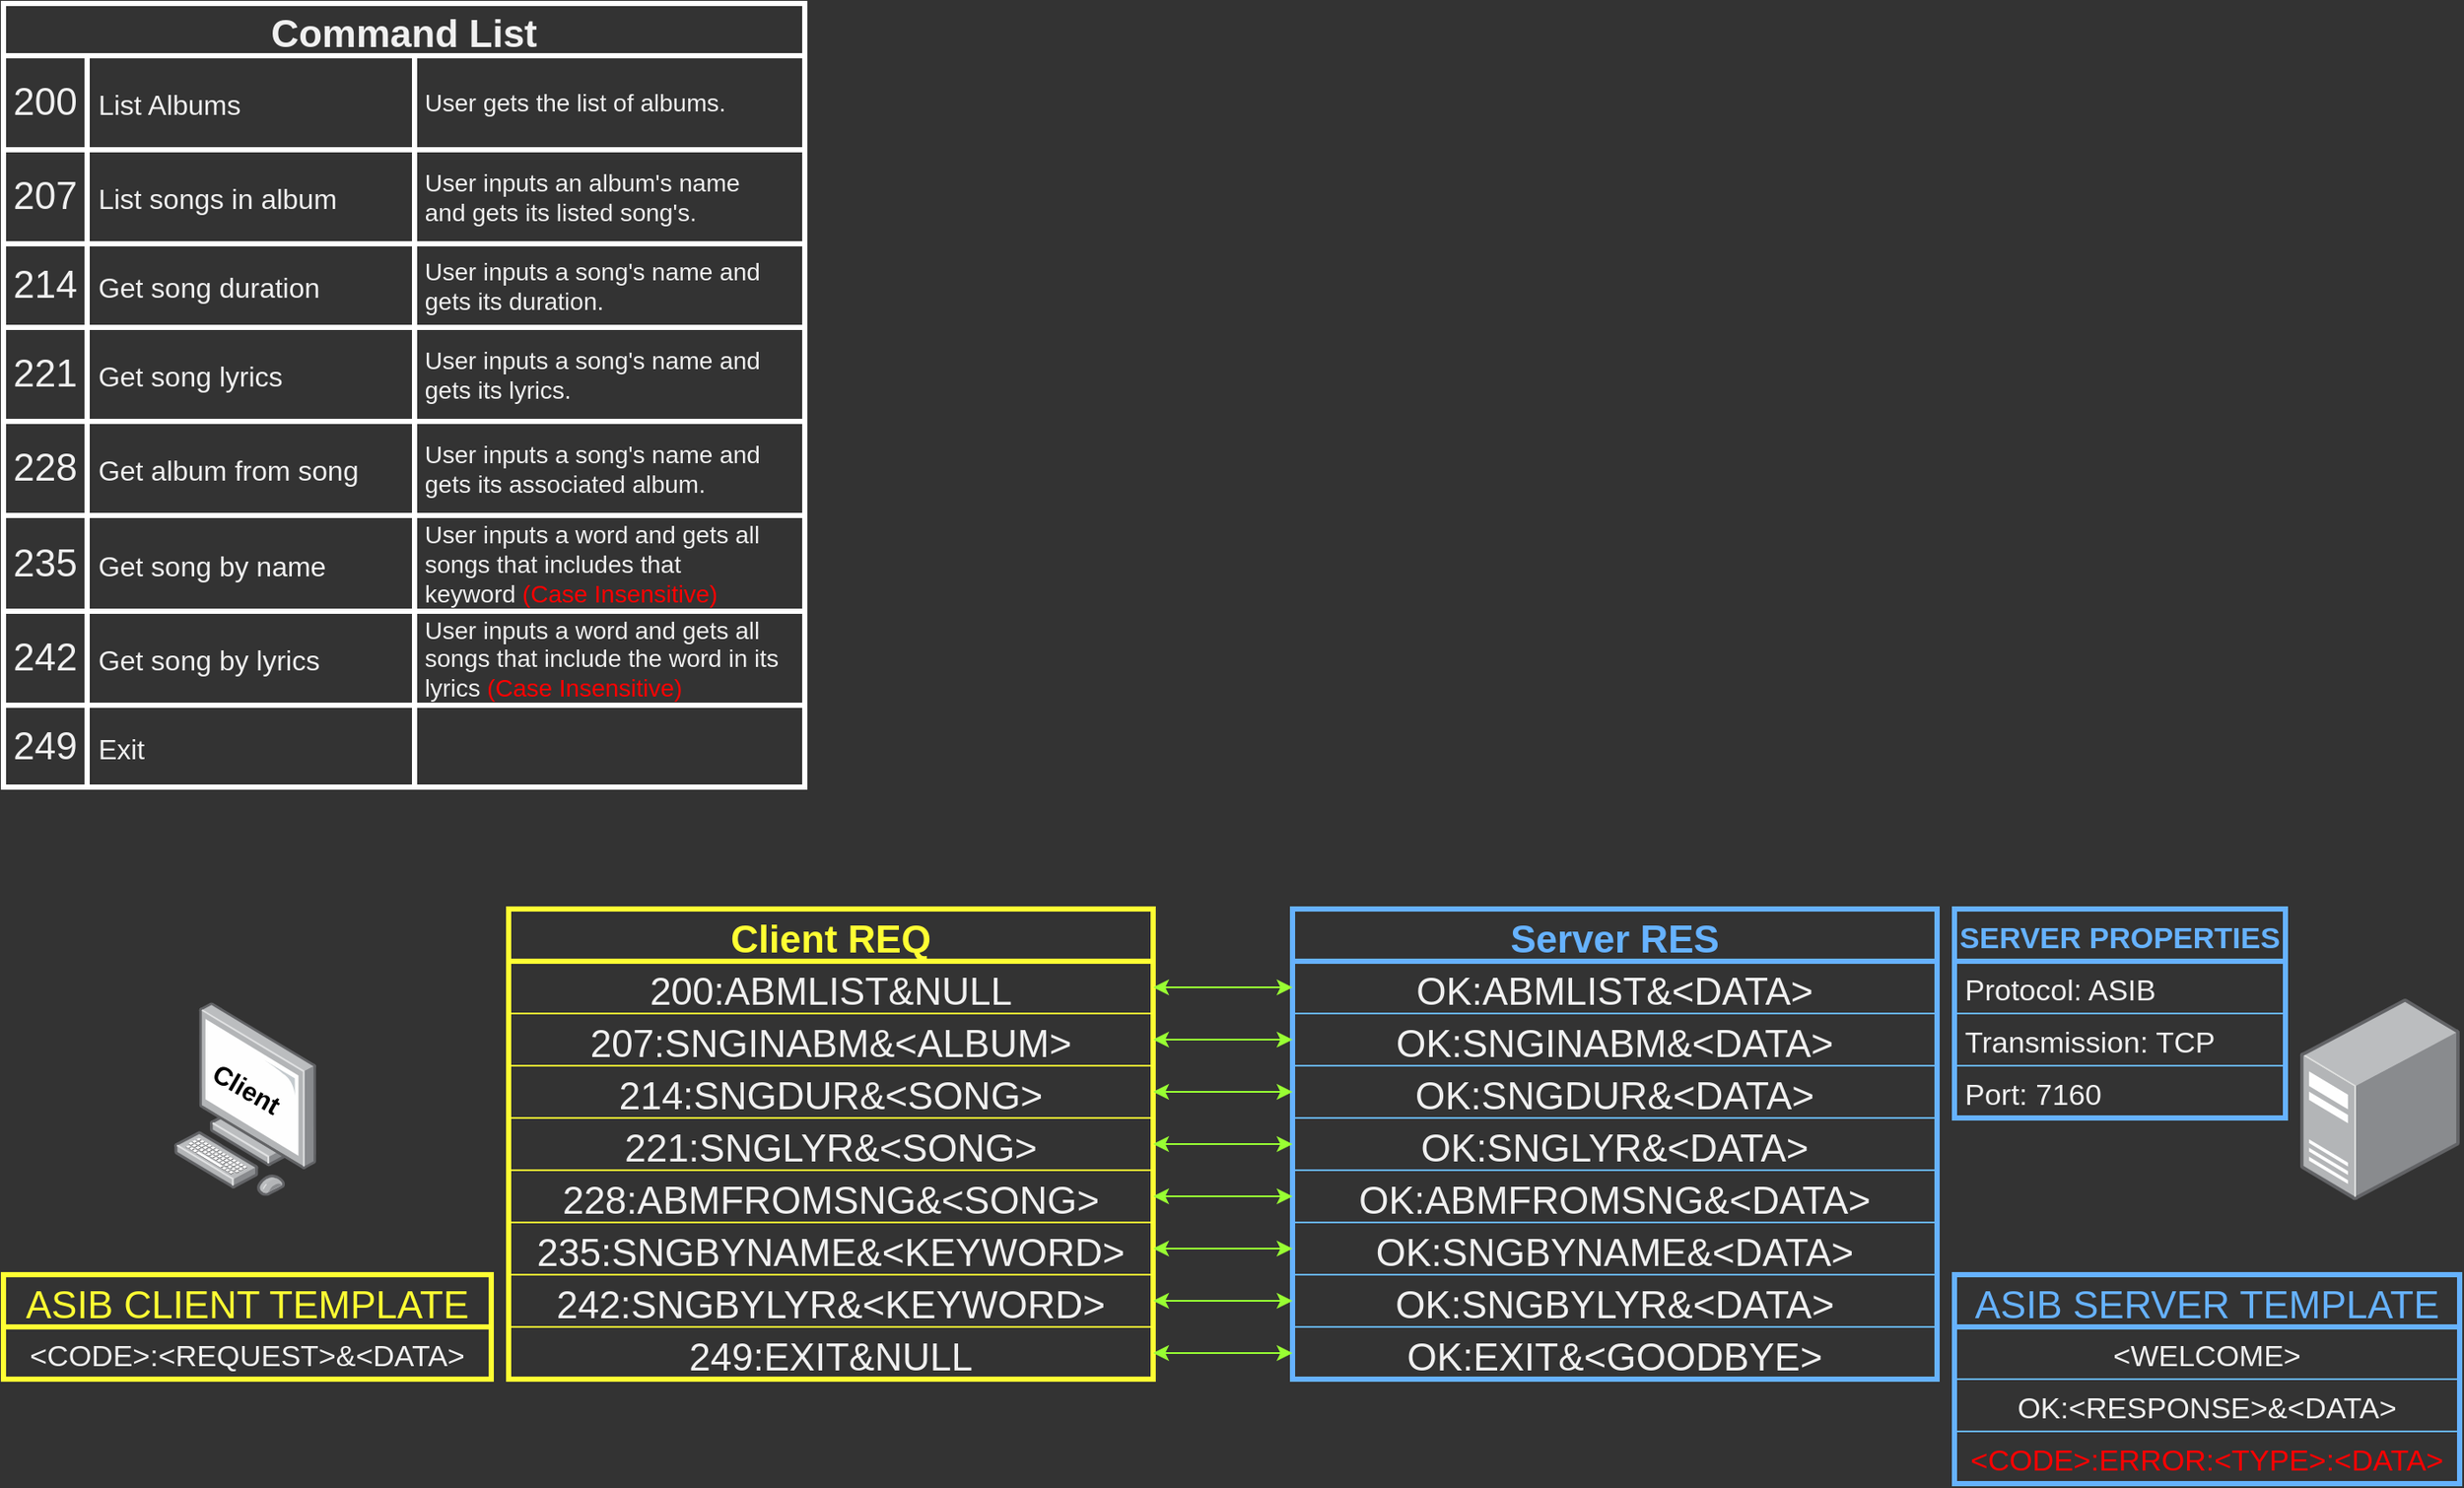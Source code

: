 <mxfile>
    <diagram id="6WjOQyWesRW0Or8xKLYu" name="Page-1">
        <mxGraphModel dx="1411" dy="1129" grid="1" gridSize="10" guides="1" tooltips="1" connect="1" arrows="1" fold="1" page="1" pageScale="1" pageWidth="827" pageHeight="1169" background="#333333" math="0" shadow="0">
            <root>
                <mxCell id="0"/>
                <mxCell id="1" parent="0"/>
                <mxCell id="6" value="" style="points=[];aspect=fixed;html=1;align=center;shadow=0;dashed=0;image;image=img/lib/allied_telesis/computer_and_terminals/Personal_Computer.svg;" vertex="1" parent="1">
                    <mxGeometry x="317.83" y="583.7" width="81.97" height="111.1" as="geometry"/>
                </mxCell>
                <mxCell id="7" value="" style="points=[];aspect=fixed;html=1;align=center;shadow=0;dashed=0;image;image=img/lib/allied_telesis/computer_and_terminals/Server_Desktop.svg;" vertex="1" parent="1">
                    <mxGeometry x="1538.4" y="581.2" width="91.6" height="116.1" as="geometry"/>
                </mxCell>
                <mxCell id="8" value="&lt;font style=&quot;font-size: 15px;&quot;&gt;Client&lt;/font&gt;" style="text;html=1;align=center;verticalAlign=middle;whiteSpace=wrap;rounded=0;fontStyle=1;labelBorderColor=none;fontSize=15;rotation=30;fontColor=#000000;" vertex="1" parent="1">
                    <mxGeometry x="295" y="604.9" width="130" height="56.1" as="geometry"/>
                </mxCell>
                <mxCell id="23" value="Command List" style="shape=table;startSize=30;container=1;collapsible=0;childLayout=tableLayout;fontStyle=1;align=center;pointerEvents=1;fontSize=22;strokeColor=#FFFFFF;fillColor=none;strokeWidth=3;fontColor=#F0F0F0;" vertex="1" parent="1">
                    <mxGeometry x="220" y="10" width="460" height="450" as="geometry"/>
                </mxCell>
                <mxCell id="24" value="" style="shape=partialRectangle;html=1;whiteSpace=wrap;collapsible=0;dropTarget=0;pointerEvents=0;fillColor=none;top=0;left=0;bottom=0;right=0;points=[[0,0.5],[1,0.5]];portConstraint=eastwest;fontSize=22;strokeColor=#FFFFFF;" vertex="1" parent="23">
                    <mxGeometry y="30" width="460" height="54" as="geometry"/>
                </mxCell>
                <mxCell id="51" value="200" style="shape=partialRectangle;html=1;whiteSpace=wrap;connectable=0;fillColor=none;top=0;left=0;bottom=0;right=0;overflow=hidden;pointerEvents=1;fontSize=22;strokeColor=#FFFFFF;strokeWidth=2;fontColor=#F0F0F0;" vertex="1" parent="24">
                    <mxGeometry width="48" height="54" as="geometry">
                        <mxRectangle width="48" height="54" as="alternateBounds"/>
                    </mxGeometry>
                </mxCell>
                <mxCell id="25" value="&lt;font style=&quot;font-size: 16px&quot;&gt;&amp;nbsp;List Albums&lt;/font&gt;" style="shape=partialRectangle;html=1;whiteSpace=wrap;connectable=0;fillColor=none;top=0;left=0;bottom=0;right=0;overflow=hidden;pointerEvents=1;fontSize=22;strokeColor=#FFFFFF;align=left;strokeWidth=2;fontColor=#F0F0F0;" vertex="1" parent="24">
                    <mxGeometry x="48" width="188" height="54" as="geometry">
                        <mxRectangle width="188" height="54" as="alternateBounds"/>
                    </mxGeometry>
                </mxCell>
                <mxCell id="26" value="&amp;nbsp;User gets the list of albums." style="shape=partialRectangle;html=1;whiteSpace=wrap;connectable=0;fillColor=none;top=0;left=0;bottom=0;right=0;overflow=hidden;pointerEvents=1;fontSize=14;strokeColor=#FFFFFF;align=left;strokeWidth=2;fontColor=#F0F0F0;" vertex="1" parent="24">
                    <mxGeometry x="236" width="224" height="54" as="geometry">
                        <mxRectangle width="224" height="54" as="alternateBounds"/>
                    </mxGeometry>
                </mxCell>
                <mxCell id="28" value="" style="shape=partialRectangle;html=1;whiteSpace=wrap;collapsible=0;dropTarget=0;pointerEvents=0;fillColor=none;top=0;left=0;bottom=0;right=0;points=[[0,0.5],[1,0.5]];portConstraint=eastwest;fontSize=22;strokeColor=#FFFFFF;" vertex="1" parent="23">
                    <mxGeometry y="84" width="460" height="54" as="geometry"/>
                </mxCell>
                <mxCell id="52" value="207" style="shape=partialRectangle;html=1;whiteSpace=wrap;connectable=0;fillColor=none;top=0;left=0;bottom=0;right=0;overflow=hidden;pointerEvents=1;fontSize=22;strokeColor=#FFFFFF;strokeWidth=2;fontColor=#F0F0F0;" vertex="1" parent="28">
                    <mxGeometry width="48" height="54" as="geometry">
                        <mxRectangle width="48" height="54" as="alternateBounds"/>
                    </mxGeometry>
                </mxCell>
                <mxCell id="29" value="&lt;font style=&quot;font-size: 16px&quot;&gt;&amp;nbsp;List songs in album&lt;/font&gt;" style="shape=partialRectangle;html=1;whiteSpace=wrap;connectable=0;fillColor=none;top=0;left=0;bottom=0;right=0;overflow=hidden;pointerEvents=1;fontSize=22;strokeColor=#FFFFFF;align=left;strokeWidth=2;fontColor=#F0F0F0;" vertex="1" parent="28">
                    <mxGeometry x="48" width="188" height="54" as="geometry">
                        <mxRectangle width="188" height="54" as="alternateBounds"/>
                    </mxGeometry>
                </mxCell>
                <mxCell id="30" value="&amp;nbsp;User inputs an album's name&lt;br&gt;&amp;nbsp;and gets its listed song's." style="shape=partialRectangle;html=1;whiteSpace=wrap;connectable=0;fillColor=none;top=0;left=0;bottom=0;right=0;overflow=hidden;pointerEvents=1;fontSize=14;strokeColor=#FFFFFF;align=left;strokeWidth=2;fontColor=#F0F0F0;" vertex="1" parent="28">
                    <mxGeometry x="236" width="224" height="54" as="geometry">
                        <mxRectangle width="224" height="54" as="alternateBounds"/>
                    </mxGeometry>
                </mxCell>
                <mxCell id="32" value="" style="shape=partialRectangle;html=1;whiteSpace=wrap;collapsible=0;dropTarget=0;pointerEvents=0;fillColor=none;top=0;left=0;bottom=0;right=0;points=[[0,0.5],[1,0.5]];portConstraint=eastwest;fontSize=22;strokeColor=#FFFFFF;" vertex="1" parent="23">
                    <mxGeometry y="138" width="460" height="48" as="geometry"/>
                </mxCell>
                <mxCell id="53" value="214" style="shape=partialRectangle;html=1;whiteSpace=wrap;connectable=0;fillColor=none;top=0;left=0;bottom=0;right=0;overflow=hidden;pointerEvents=1;fontSize=22;strokeColor=#FFFFFF;strokeWidth=2;fontColor=#F0F0F0;" vertex="1" parent="32">
                    <mxGeometry width="48" height="48" as="geometry">
                        <mxRectangle width="48" height="48" as="alternateBounds"/>
                    </mxGeometry>
                </mxCell>
                <mxCell id="33" value="&lt;font style=&quot;font-size: 16px&quot;&gt;&amp;nbsp;Get song duration&lt;/font&gt;" style="shape=partialRectangle;html=1;whiteSpace=wrap;connectable=0;fillColor=none;top=0;left=0;bottom=0;right=0;overflow=hidden;pointerEvents=1;fontSize=22;strokeColor=#FFFFFF;align=left;strokeWidth=2;fontColor=#F0F0F0;" vertex="1" parent="32">
                    <mxGeometry x="48" width="188" height="48" as="geometry">
                        <mxRectangle width="188" height="48" as="alternateBounds"/>
                    </mxGeometry>
                </mxCell>
                <mxCell id="34" value="&amp;nbsp;User inputs a song's name and&amp;nbsp; &amp;nbsp;gets its duration." style="shape=partialRectangle;html=1;whiteSpace=wrap;connectable=0;fillColor=none;top=0;left=0;bottom=0;right=0;overflow=hidden;pointerEvents=1;fontSize=14;strokeColor=#FFFFFF;align=left;strokeWidth=2;fontColor=#F0F0F0;" vertex="1" parent="32">
                    <mxGeometry x="236" width="224" height="48" as="geometry">
                        <mxRectangle width="224" height="48" as="alternateBounds"/>
                    </mxGeometry>
                </mxCell>
                <mxCell id="36" style="shape=partialRectangle;html=1;whiteSpace=wrap;collapsible=0;dropTarget=0;pointerEvents=0;fillColor=none;top=0;left=0;bottom=0;right=0;points=[[0,0.5],[1,0.5]];portConstraint=eastwest;fontSize=22;strokeColor=#FFFFFF;" vertex="1" parent="23">
                    <mxGeometry y="186" width="460" height="54" as="geometry"/>
                </mxCell>
                <mxCell id="54" value="221" style="shape=partialRectangle;html=1;whiteSpace=wrap;connectable=0;fillColor=none;top=0;left=0;bottom=0;right=0;overflow=hidden;pointerEvents=1;fontSize=22;strokeColor=#FFFFFF;strokeWidth=2;fontColor=#F0F0F0;" vertex="1" parent="36">
                    <mxGeometry width="48" height="54" as="geometry">
                        <mxRectangle width="48" height="54" as="alternateBounds"/>
                    </mxGeometry>
                </mxCell>
                <mxCell id="37" value="&lt;font style=&quot;font-size: 16px&quot;&gt;&amp;nbsp;Get song lyrics&lt;/font&gt;" style="shape=partialRectangle;html=1;whiteSpace=wrap;connectable=0;fillColor=none;top=0;left=0;bottom=0;right=0;overflow=hidden;pointerEvents=1;fontSize=22;strokeColor=#FFFFFF;align=left;strokeWidth=2;fontColor=#F0F0F0;" vertex="1" parent="36">
                    <mxGeometry x="48" width="188" height="54" as="geometry">
                        <mxRectangle width="188" height="54" as="alternateBounds"/>
                    </mxGeometry>
                </mxCell>
                <mxCell id="38" value="&amp;nbsp;User inputs a song's name and&amp;nbsp; &amp;nbsp;gets its lyrics." style="shape=partialRectangle;html=1;whiteSpace=wrap;connectable=0;fillColor=none;top=0;left=0;bottom=0;right=0;overflow=hidden;pointerEvents=1;fontSize=14;strokeColor=#FFFFFF;align=left;strokeWidth=2;fontColor=#F0F0F0;" vertex="1" parent="36">
                    <mxGeometry x="236" width="224" height="54" as="geometry">
                        <mxRectangle width="224" height="54" as="alternateBounds"/>
                    </mxGeometry>
                </mxCell>
                <mxCell id="39" style="shape=partialRectangle;html=1;whiteSpace=wrap;collapsible=0;dropTarget=0;pointerEvents=0;fillColor=none;top=0;left=0;bottom=0;right=0;points=[[0,0.5],[1,0.5]];portConstraint=eastwest;fontSize=22;strokeColor=#FFFFFF;" vertex="1" parent="23">
                    <mxGeometry y="240" width="460" height="54" as="geometry"/>
                </mxCell>
                <mxCell id="55" value="228" style="shape=partialRectangle;html=1;whiteSpace=wrap;connectable=0;fillColor=none;top=0;left=0;bottom=0;right=0;overflow=hidden;pointerEvents=1;fontSize=22;strokeColor=#FFFFFF;strokeWidth=2;fontColor=#F0F0F0;" vertex="1" parent="39">
                    <mxGeometry width="48" height="54" as="geometry">
                        <mxRectangle width="48" height="54" as="alternateBounds"/>
                    </mxGeometry>
                </mxCell>
                <mxCell id="40" value="&lt;font style=&quot;font-size: 16px&quot;&gt;&amp;nbsp;Get album from song&lt;/font&gt;" style="shape=partialRectangle;html=1;whiteSpace=wrap;connectable=0;fillColor=none;top=0;left=0;bottom=0;right=0;overflow=hidden;pointerEvents=1;fontSize=22;strokeColor=#FFFFFF;align=left;strokeWidth=2;fontColor=#F0F0F0;" vertex="1" parent="39">
                    <mxGeometry x="48" width="188" height="54" as="geometry">
                        <mxRectangle width="188" height="54" as="alternateBounds"/>
                    </mxGeometry>
                </mxCell>
                <mxCell id="41" value="&amp;nbsp;User inputs a song's name and&amp;nbsp; &amp;nbsp;gets its associated album." style="shape=partialRectangle;html=1;whiteSpace=wrap;connectable=0;fillColor=none;top=0;left=0;bottom=0;right=0;overflow=hidden;pointerEvents=1;fontSize=14;strokeColor=#FFFFFF;align=left;fontColor=#F0F0F0;" vertex="1" parent="39">
                    <mxGeometry x="236" width="224" height="54" as="geometry">
                        <mxRectangle width="224" height="54" as="alternateBounds"/>
                    </mxGeometry>
                </mxCell>
                <mxCell id="42" style="shape=partialRectangle;html=1;whiteSpace=wrap;collapsible=0;dropTarget=0;pointerEvents=0;fillColor=none;top=0;left=0;bottom=0;right=0;points=[[0,0.5],[1,0.5]];portConstraint=eastwest;fontSize=22;strokeColor=#FFFFFF;" vertex="1" parent="23">
                    <mxGeometry y="294" width="460" height="55" as="geometry"/>
                </mxCell>
                <mxCell id="56" value="235" style="shape=partialRectangle;html=1;whiteSpace=wrap;connectable=0;fillColor=none;top=0;left=0;bottom=0;right=0;overflow=hidden;pointerEvents=1;fontSize=22;strokeColor=#FFFFFF;strokeWidth=2;fontColor=#F0F0F0;" vertex="1" parent="42">
                    <mxGeometry width="48" height="55" as="geometry">
                        <mxRectangle width="48" height="55" as="alternateBounds"/>
                    </mxGeometry>
                </mxCell>
                <mxCell id="43" value="&lt;font style=&quot;font-size: 16px&quot;&gt;&amp;nbsp;Get song by name&lt;/font&gt;" style="shape=partialRectangle;html=1;whiteSpace=wrap;connectable=0;fillColor=none;top=0;left=0;bottom=0;right=0;overflow=hidden;pointerEvents=1;fontSize=22;strokeColor=#FFFFFF;align=left;strokeWidth=2;fontColor=#F0F0F0;" vertex="1" parent="42">
                    <mxGeometry x="48" width="188" height="55" as="geometry">
                        <mxRectangle width="188" height="55" as="alternateBounds"/>
                    </mxGeometry>
                </mxCell>
                <mxCell id="44" value="&amp;nbsp;User inputs a word and gets all&amp;nbsp; &amp;nbsp;songs that includes that&amp;nbsp; &amp;nbsp;keyword&amp;nbsp;&lt;font color=&quot;#ff0000&quot;&gt;(Case Insensitive)&lt;/font&gt;" style="shape=partialRectangle;html=1;whiteSpace=wrap;connectable=0;fillColor=none;top=0;left=0;bottom=0;right=0;overflow=hidden;pointerEvents=1;fontSize=14;strokeColor=#FFFFFF;align=left;strokeWidth=2;fontColor=#F0F0F0;" vertex="1" parent="42">
                    <mxGeometry x="236" width="224" height="55" as="geometry">
                        <mxRectangle width="224" height="55" as="alternateBounds"/>
                    </mxGeometry>
                </mxCell>
                <mxCell id="45" style="shape=partialRectangle;html=1;whiteSpace=wrap;collapsible=0;dropTarget=0;pointerEvents=0;fillColor=none;top=0;left=0;bottom=0;right=0;points=[[0,0.5],[1,0.5]];portConstraint=eastwest;fontSize=22;strokeColor=#FFFFFF;" vertex="1" parent="23">
                    <mxGeometry y="349" width="460" height="54" as="geometry"/>
                </mxCell>
                <mxCell id="57" value="242" style="shape=partialRectangle;html=1;whiteSpace=wrap;connectable=0;fillColor=none;top=0;left=0;bottom=0;right=0;overflow=hidden;pointerEvents=1;fontSize=22;strokeColor=#FFFFFF;strokeWidth=2;fontColor=#F0F0F0;" vertex="1" parent="45">
                    <mxGeometry width="48" height="54" as="geometry">
                        <mxRectangle width="48" height="54" as="alternateBounds"/>
                    </mxGeometry>
                </mxCell>
                <mxCell id="46" value="&lt;font style=&quot;font-size: 16px&quot;&gt;&amp;nbsp;Get song by lyrics&lt;/font&gt;" style="shape=partialRectangle;html=1;whiteSpace=wrap;connectable=0;fillColor=none;top=0;left=0;bottom=0;right=0;overflow=hidden;pointerEvents=1;fontSize=22;strokeColor=#FFFFFF;align=left;strokeWidth=2;fontColor=#F0F0F0;" vertex="1" parent="45">
                    <mxGeometry x="48" width="188" height="54" as="geometry">
                        <mxRectangle width="188" height="54" as="alternateBounds"/>
                    </mxGeometry>
                </mxCell>
                <mxCell id="47" value="&amp;nbsp;User inputs a word and gets all&amp;nbsp; &amp;nbsp;songs that include the word in its&amp;nbsp; &amp;nbsp;lyrics&lt;font color=&quot;#ff0000&quot;&gt; &lt;font&gt;(Case Insensitive)&lt;/font&gt;&lt;/font&gt;" style="shape=partialRectangle;html=1;whiteSpace=wrap;connectable=0;fillColor=none;top=0;left=0;bottom=0;right=0;overflow=hidden;pointerEvents=1;fontSize=14;strokeColor=#FFFFFF;align=left;strokeWidth=2;fontColor=#F0F0F0;" vertex="1" parent="45">
                    <mxGeometry x="236" width="224" height="54" as="geometry">
                        <mxRectangle width="224" height="54" as="alternateBounds"/>
                    </mxGeometry>
                </mxCell>
                <mxCell id="48" style="shape=partialRectangle;html=1;whiteSpace=wrap;collapsible=0;dropTarget=0;pointerEvents=0;fillColor=none;top=0;left=0;bottom=0;right=0;points=[[0,0.5],[1,0.5]];portConstraint=eastwest;fontSize=22;strokeColor=#FFFFFF;" vertex="1" parent="23">
                    <mxGeometry y="403" width="460" height="47" as="geometry"/>
                </mxCell>
                <mxCell id="58" value="249" style="shape=partialRectangle;html=1;whiteSpace=wrap;connectable=0;fillColor=none;top=0;left=0;bottom=0;right=0;overflow=hidden;pointerEvents=1;fontSize=22;strokeColor=#FFFFFF;strokeWidth=2;fontColor=#F0F0F0;" vertex="1" parent="48">
                    <mxGeometry width="48" height="47" as="geometry">
                        <mxRectangle width="48" height="47" as="alternateBounds"/>
                    </mxGeometry>
                </mxCell>
                <mxCell id="49" value="&lt;font style=&quot;font-size: 16px&quot;&gt;&amp;nbsp;Exit&lt;/font&gt;" style="shape=partialRectangle;html=1;whiteSpace=wrap;connectable=0;fillColor=none;top=0;left=0;bottom=0;right=0;overflow=hidden;pointerEvents=1;fontSize=22;strokeColor=#FFFFFF;align=left;strokeWidth=2;fontColor=#F0F0F0;" vertex="1" parent="48">
                    <mxGeometry x="48" width="188" height="47" as="geometry">
                        <mxRectangle width="188" height="47" as="alternateBounds"/>
                    </mxGeometry>
                </mxCell>
                <mxCell id="50" style="shape=partialRectangle;html=1;whiteSpace=wrap;connectable=0;fillColor=none;top=0;left=0;bottom=0;right=0;overflow=hidden;pointerEvents=1;fontSize=14;strokeColor=#FFFFFF;align=left;strokeWidth=2;" vertex="1" parent="48">
                    <mxGeometry x="236" width="224" height="47" as="geometry">
                        <mxRectangle width="224" height="47" as="alternateBounds"/>
                    </mxGeometry>
                </mxCell>
                <mxCell id="81" value="Client REQ" style="swimlane;fontStyle=1;childLayout=stackLayout;horizontal=1;startSize=30;horizontalStack=0;resizeParent=1;resizeParentMax=0;resizeLast=0;collapsible=1;marginBottom=0;fontSize=22;fontColor=#FFFF33;strokeColor=#FFFF33;fillColor=none;labelBackgroundColor=none;swimlaneFillColor=none;strokeWidth=3;perimeterSpacing=0;swimlaneLine=1;" vertex="1" parent="1">
                    <mxGeometry x="510" y="530" width="370" height="270" as="geometry"/>
                </mxCell>
                <mxCell id="82" value="200:ABMLIST&amp;NULL" style="text;strokeColor=#FFFF33;fillColor=none;align=center;verticalAlign=middle;spacingLeft=4;spacingRight=4;overflow=hidden;points=[[0,0.5],[1,0.5]];portConstraint=eastwest;rotatable=0;fontSize=22;fontColor=#F0F0F0;strokeWidth=1;" vertex="1" parent="81">
                    <mxGeometry y="30" width="370" height="30" as="geometry"/>
                </mxCell>
                <mxCell id="83" value="207:SNGINABM&amp;&lt;ALBUM&gt;" style="text;strokeColor=#FFFF33;fillColor=none;align=center;verticalAlign=middle;spacingLeft=4;spacingRight=4;overflow=hidden;points=[[0,0.5],[1,0.5]];portConstraint=eastwest;rotatable=0;fontSize=22;fontColor=#F0F0F0;strokeWidth=1;" vertex="1" parent="81">
                    <mxGeometry y="60" width="370" height="30" as="geometry"/>
                </mxCell>
                <mxCell id="84" value="214:SNGDUR&amp;&lt;SONG&gt;" style="text;strokeColor=#FFFF33;fillColor=none;align=center;verticalAlign=middle;spacingLeft=4;spacingRight=4;overflow=hidden;points=[[0,0.5],[1,0.5]];portConstraint=eastwest;rotatable=0;fontSize=22;fontColor=#F0F0F0;strokeWidth=1;" vertex="1" parent="81">
                    <mxGeometry y="90" width="370" height="30" as="geometry"/>
                </mxCell>
                <mxCell id="87" value="221:SNGLYR&amp;&lt;SONG&gt;" style="text;strokeColor=#FFFF33;fillColor=none;align=center;verticalAlign=middle;spacingLeft=4;spacingRight=4;overflow=hidden;points=[[0,0.5],[1,0.5]];portConstraint=eastwest;rotatable=0;fontSize=22;fontColor=#F0F0F0;strokeWidth=1;" vertex="1" parent="81">
                    <mxGeometry y="120" width="370" height="30" as="geometry"/>
                </mxCell>
                <mxCell id="86" value="228:ABMFROMSNG&amp;&lt;SONG&gt;" style="text;strokeColor=#FFFF33;fillColor=none;align=center;verticalAlign=middle;spacingLeft=4;spacingRight=4;overflow=hidden;points=[[0,0.5],[1,0.5]];portConstraint=eastwest;rotatable=0;fontSize=22;fontColor=#F0F0F0;strokeWidth=1;" vertex="1" parent="81">
                    <mxGeometry y="150" width="370" height="30" as="geometry"/>
                </mxCell>
                <mxCell id="89" value="235:SNGBYNAME&amp;&lt;KEYWORD&gt;" style="text;strokeColor=#FFFF33;fillColor=none;align=center;verticalAlign=middle;spacingLeft=4;spacingRight=4;overflow=hidden;points=[[0,0.5],[1,0.5]];portConstraint=eastwest;rotatable=0;fontSize=22;fontColor=#F0F0F0;strokeWidth=1;" vertex="1" parent="81">
                    <mxGeometry y="180" width="370" height="30" as="geometry"/>
                </mxCell>
                <mxCell id="88" value="242:SNGBYLYR&amp;&lt;KEYWORD&gt;" style="text;strokeColor=#FFFF33;fillColor=none;align=center;verticalAlign=middle;spacingLeft=4;spacingRight=4;overflow=hidden;points=[[0,0.5],[1,0.5]];portConstraint=eastwest;rotatable=0;fontSize=22;fontColor=#F0F0F0;strokeWidth=1;" vertex="1" parent="81">
                    <mxGeometry y="210" width="370" height="30" as="geometry"/>
                </mxCell>
                <mxCell id="85" value="249:EXIT&amp;NULL" style="text;strokeColor=#FFFF33;fillColor=none;align=center;verticalAlign=middle;spacingLeft=4;spacingRight=4;overflow=hidden;points=[[0,0.5],[1,0.5]];portConstraint=eastwest;rotatable=0;fontSize=22;fontColor=#F0F0F0;strokeWidth=1;" vertex="1" parent="81">
                    <mxGeometry y="240" width="370" height="30" as="geometry"/>
                </mxCell>
                <mxCell id="99" value="Server RES" style="swimlane;fontStyle=1;childLayout=stackLayout;horizontal=1;startSize=30;horizontalStack=0;resizeParent=1;resizeParentMax=0;resizeLast=0;collapsible=1;marginBottom=0;fontSize=22;fontColor=#66B2FF;strokeColor=#66B2FF;fillColor=none;strokeWidth=3;" vertex="1" parent="1">
                    <mxGeometry x="960" y="530" width="370" height="270" as="geometry">
                        <mxRectangle x="960" y="530" width="150" height="30" as="alternateBounds"/>
                    </mxGeometry>
                </mxCell>
                <mxCell id="100" value="OK:ABMLIST&amp;&lt;DATA&gt;" style="text;strokeColor=#66B2FF;fillColor=none;align=center;verticalAlign=middle;spacingLeft=4;spacingRight=4;overflow=hidden;points=[[0,0.5],[1,0.5]];portConstraint=eastwest;rotatable=0;fontSize=22;fontColor=#F0F0F0;" vertex="1" parent="99">
                    <mxGeometry y="30" width="370" height="30" as="geometry"/>
                </mxCell>
                <mxCell id="101" value="OK:SNGINABM&amp;&lt;DATA&gt;" style="text;strokeColor=#66B2FF;fillColor=none;align=center;verticalAlign=middle;spacingLeft=4;spacingRight=4;overflow=hidden;points=[[0,0.5],[1,0.5]];portConstraint=eastwest;rotatable=0;fontSize=22;fontColor=#F0F0F0;" vertex="1" parent="99">
                    <mxGeometry y="60" width="370" height="30" as="geometry"/>
                </mxCell>
                <mxCell id="102" value="OK:SNGDUR&amp;&lt;DATA&gt;" style="text;strokeColor=#66B2FF;fillColor=none;align=center;verticalAlign=middle;spacingLeft=4;spacingRight=4;overflow=hidden;points=[[0,0.5],[1,0.5]];portConstraint=eastwest;rotatable=0;fontSize=22;fontColor=#F0F0F0;" vertex="1" parent="99">
                    <mxGeometry y="90" width="370" height="30" as="geometry"/>
                </mxCell>
                <mxCell id="103" value="OK:SNGLYR&amp;&lt;DATA&gt;" style="text;strokeColor=#66B2FF;fillColor=none;align=center;verticalAlign=middle;spacingLeft=4;spacingRight=4;overflow=hidden;points=[[0,0.5],[1,0.5]];portConstraint=eastwest;rotatable=0;fontSize=22;fontColor=#F0F0F0;" vertex="1" parent="99">
                    <mxGeometry y="120" width="370" height="30" as="geometry"/>
                </mxCell>
                <mxCell id="104" value="OK:ABMFROMSNG&amp;&lt;DATA&gt;" style="text;strokeColor=#66B2FF;fillColor=none;align=center;verticalAlign=middle;spacingLeft=4;spacingRight=4;overflow=hidden;points=[[0,0.5],[1,0.5]];portConstraint=eastwest;rotatable=0;fontSize=22;fontColor=#F0F0F0;" vertex="1" parent="99">
                    <mxGeometry y="150" width="370" height="30" as="geometry"/>
                </mxCell>
                <mxCell id="105" value="OK:SNGBYNAME&amp;&lt;DATA&gt;" style="text;strokeColor=#66B2FF;fillColor=none;align=center;verticalAlign=middle;spacingLeft=4;spacingRight=4;overflow=hidden;points=[[0,0.5],[1,0.5]];portConstraint=eastwest;rotatable=0;fontSize=22;fontColor=#F0F0F0;" vertex="1" parent="99">
                    <mxGeometry y="180" width="370" height="30" as="geometry"/>
                </mxCell>
                <mxCell id="106" value="OK:SNGBYLYR&amp;&lt;DATA&gt;" style="text;strokeColor=#66B2FF;fillColor=none;align=center;verticalAlign=middle;spacingLeft=4;spacingRight=4;overflow=hidden;points=[[0,0.5],[1,0.5]];portConstraint=eastwest;rotatable=0;fontSize=22;fontColor=#F0F0F0;" vertex="1" parent="99">
                    <mxGeometry y="210" width="370" height="30" as="geometry"/>
                </mxCell>
                <mxCell id="107" value="OK:EXIT&amp;&lt;GOODBYE&gt;" style="text;strokeColor=#66B2FF;fillColor=none;align=center;verticalAlign=middle;spacingLeft=4;spacingRight=4;overflow=hidden;points=[[0,0.5],[1,0.5]];portConstraint=eastwest;rotatable=0;fontSize=22;fontColor=#F0F0F0;" vertex="1" parent="99">
                    <mxGeometry y="240" width="370" height="30" as="geometry"/>
                </mxCell>
                <mxCell id="110" value="ASIB CLIENT TEMPLATE" style="swimlane;fontStyle=0;childLayout=stackLayout;horizontal=1;startSize=30;horizontalStack=0;resizeParent=1;resizeParentMax=0;resizeLast=0;collapsible=1;marginBottom=0;fontSize=22;fontColor=#FFFF33;strokeColor=#FFFF33;fillColor=none;strokeWidth=3;" vertex="1" parent="1">
                    <mxGeometry x="220" y="740" width="280" height="60" as="geometry"/>
                </mxCell>
                <mxCell id="111" value="&lt;CODE&gt;:&lt;REQUEST&gt;&amp;&lt;DATA&gt;" style="text;strokeColor=none;fillColor=none;align=center;verticalAlign=middle;spacingLeft=4;spacingRight=4;overflow=hidden;points=[[0,0.5],[1,0.5]];portConstraint=eastwest;rotatable=0;fontSize=17;fontColor=#F0F0F0;" vertex="1" parent="110">
                    <mxGeometry y="30" width="280" height="30" as="geometry"/>
                </mxCell>
                <mxCell id="118" value="ASIB SERVER TEMPLATE" style="swimlane;fontStyle=0;childLayout=stackLayout;horizontal=1;startSize=30;horizontalStack=0;resizeParent=1;resizeParentMax=0;resizeLast=0;collapsible=1;marginBottom=0;fontSize=22;fontColor=#66B2FF;strokeColor=#66B2FF;fillColor=none;strokeWidth=3;" vertex="1" parent="1">
                    <mxGeometry x="1340" y="740" width="290" height="120" as="geometry"/>
                </mxCell>
                <mxCell id="121" value="&lt;WELCOME&gt;" style="text;strokeColor=#66B2FF;fillColor=none;align=center;verticalAlign=middle;spacingLeft=4;spacingRight=4;overflow=hidden;points=[[0,0.5],[1,0.5]];portConstraint=eastwest;rotatable=0;fontSize=17;fontColor=#F0F0F0;" vertex="1" parent="118">
                    <mxGeometry y="30" width="290" height="30" as="geometry"/>
                </mxCell>
                <mxCell id="119" value="OK:&lt;RESPONSE&gt;&amp;&lt;DATA&gt;" style="text;strokeColor=#66B2FF;fillColor=none;align=center;verticalAlign=middle;spacingLeft=4;spacingRight=4;overflow=hidden;points=[[0,0.5],[1,0.5]];portConstraint=eastwest;rotatable=0;fontSize=17;fontColor=#F0F0F0;" vertex="1" parent="118">
                    <mxGeometry y="60" width="290" height="30" as="geometry"/>
                </mxCell>
                <mxCell id="120" value="&lt;CODE&gt;:ERROR:&lt;TYPE&gt;:&lt;DATA&gt;" style="text;strokeColor=#66B2FF;fillColor=none;align=center;verticalAlign=middle;spacingLeft=4;spacingRight=4;overflow=hidden;points=[[0,0.5],[1,0.5]];portConstraint=eastwest;rotatable=0;fontSize=17;fontColor=#FF0000;" vertex="1" parent="118">
                    <mxGeometry y="90" width="290" height="30" as="geometry"/>
                </mxCell>
                <mxCell id="123" style="edgeStyle=orthogonalEdgeStyle;html=1;entryX=0;entryY=0.5;entryDx=0;entryDy=0;fontSize=17;fontColor=#FF0000;startArrow=classic;startFill=1;fillColor=#60a917;strokeColor=#99FF33;" edge="1" parent="1" source="82" target="100">
                    <mxGeometry relative="1" as="geometry"/>
                </mxCell>
                <mxCell id="124" style="edgeStyle=orthogonalEdgeStyle;html=1;entryX=0;entryY=0.5;entryDx=0;entryDy=0;fontSize=17;fontColor=#FF0000;startArrow=classic;startFill=1;sketch=0;shadow=0;fillColor=#60a917;strokeColor=#99FF33;" edge="1" parent="1" source="83" target="101">
                    <mxGeometry relative="1" as="geometry"/>
                </mxCell>
                <mxCell id="125" style="edgeStyle=orthogonalEdgeStyle;html=1;entryX=0;entryY=0.5;entryDx=0;entryDy=0;fontSize=17;fontColor=#FF0000;startArrow=classic;startFill=1;strokeColor=#99FF33;" edge="1" parent="1" source="84" target="102">
                    <mxGeometry relative="1" as="geometry"/>
                </mxCell>
                <mxCell id="126" style="edgeStyle=orthogonalEdgeStyle;html=1;entryX=1;entryY=0.5;entryDx=0;entryDy=0;fontSize=17;fontColor=#FF0000;startArrow=classic;startFill=1;strokeColor=#99FF33;" edge="1" parent="1" source="103" target="87">
                    <mxGeometry relative="1" as="geometry"/>
                </mxCell>
                <mxCell id="127" style="edgeStyle=orthogonalEdgeStyle;html=1;entryX=0;entryY=0.5;entryDx=0;entryDy=0;fontSize=17;fontColor=#FF0000;startArrow=classic;startFill=1;strokeColor=#99FF33;" edge="1" parent="1" source="86" target="104">
                    <mxGeometry relative="1" as="geometry"/>
                </mxCell>
                <mxCell id="128" style="edgeStyle=orthogonalEdgeStyle;html=1;entryX=1;entryY=0.5;entryDx=0;entryDy=0;fontSize=17;fontColor=#FF0000;startArrow=classic;startFill=1;strokeColor=#99FF33;" edge="1" parent="1" source="105" target="89">
                    <mxGeometry relative="1" as="geometry"/>
                </mxCell>
                <mxCell id="129" style="edgeStyle=orthogonalEdgeStyle;html=1;entryX=1;entryY=0.5;entryDx=0;entryDy=0;fontSize=17;fontColor=#FF0000;startArrow=classic;startFill=1;strokeColor=#99FF33;" edge="1" parent="1" source="106" target="88">
                    <mxGeometry relative="1" as="geometry"/>
                </mxCell>
                <mxCell id="130" style="edgeStyle=orthogonalEdgeStyle;html=1;entryX=1;entryY=0.5;entryDx=0;entryDy=0;fontSize=17;fontColor=#FF0000;startArrow=classic;startFill=1;strokeColor=#99FF33;" edge="1" parent="1" source="107" target="85">
                    <mxGeometry relative="1" as="geometry"/>
                </mxCell>
                <mxCell id="131" value="SERVER PROPERTIES" style="swimlane;fontStyle=1;childLayout=stackLayout;horizontal=1;startSize=30;horizontalStack=0;resizeParent=1;resizeParentMax=0;resizeLast=0;collapsible=1;marginBottom=0;fontSize=17;fontColor=#66B2FF;strokeColor=#66B2FF;fillColor=none;strokeWidth=3;" vertex="1" parent="1">
                    <mxGeometry x="1340" y="530" width="190" height="120" as="geometry"/>
                </mxCell>
                <mxCell id="132" value="Protocol: ASIB" style="text;strokeColor=#66B2FF;fillColor=none;align=left;verticalAlign=middle;spacingLeft=4;spacingRight=4;overflow=hidden;points=[[0,0.5],[1,0.5]];portConstraint=eastwest;rotatable=0;fontSize=17;fontColor=#F0F0F0;" vertex="1" parent="131">
                    <mxGeometry y="30" width="190" height="30" as="geometry"/>
                </mxCell>
                <mxCell id="133" value="Transmission: TCP" style="text;strokeColor=#66B2FF;fillColor=none;align=left;verticalAlign=middle;spacingLeft=4;spacingRight=4;overflow=hidden;points=[[0,0.5],[1,0.5]];portConstraint=eastwest;rotatable=0;fontSize=17;fontColor=#F0F0F0;" vertex="1" parent="131">
                    <mxGeometry y="60" width="190" height="30" as="geometry"/>
                </mxCell>
                <mxCell id="134" value="Port: 7160" style="text;strokeColor=#66B2FF;fillColor=none;align=left;verticalAlign=middle;spacingLeft=4;spacingRight=4;overflow=hidden;points=[[0,0.5],[1,0.5]];portConstraint=eastwest;rotatable=0;fontSize=17;fontColor=#F0F0F0;" vertex="1" parent="131">
                    <mxGeometry y="90" width="190" height="30" as="geometry"/>
                </mxCell>
            </root>
        </mxGraphModel>
    </diagram>
</mxfile>